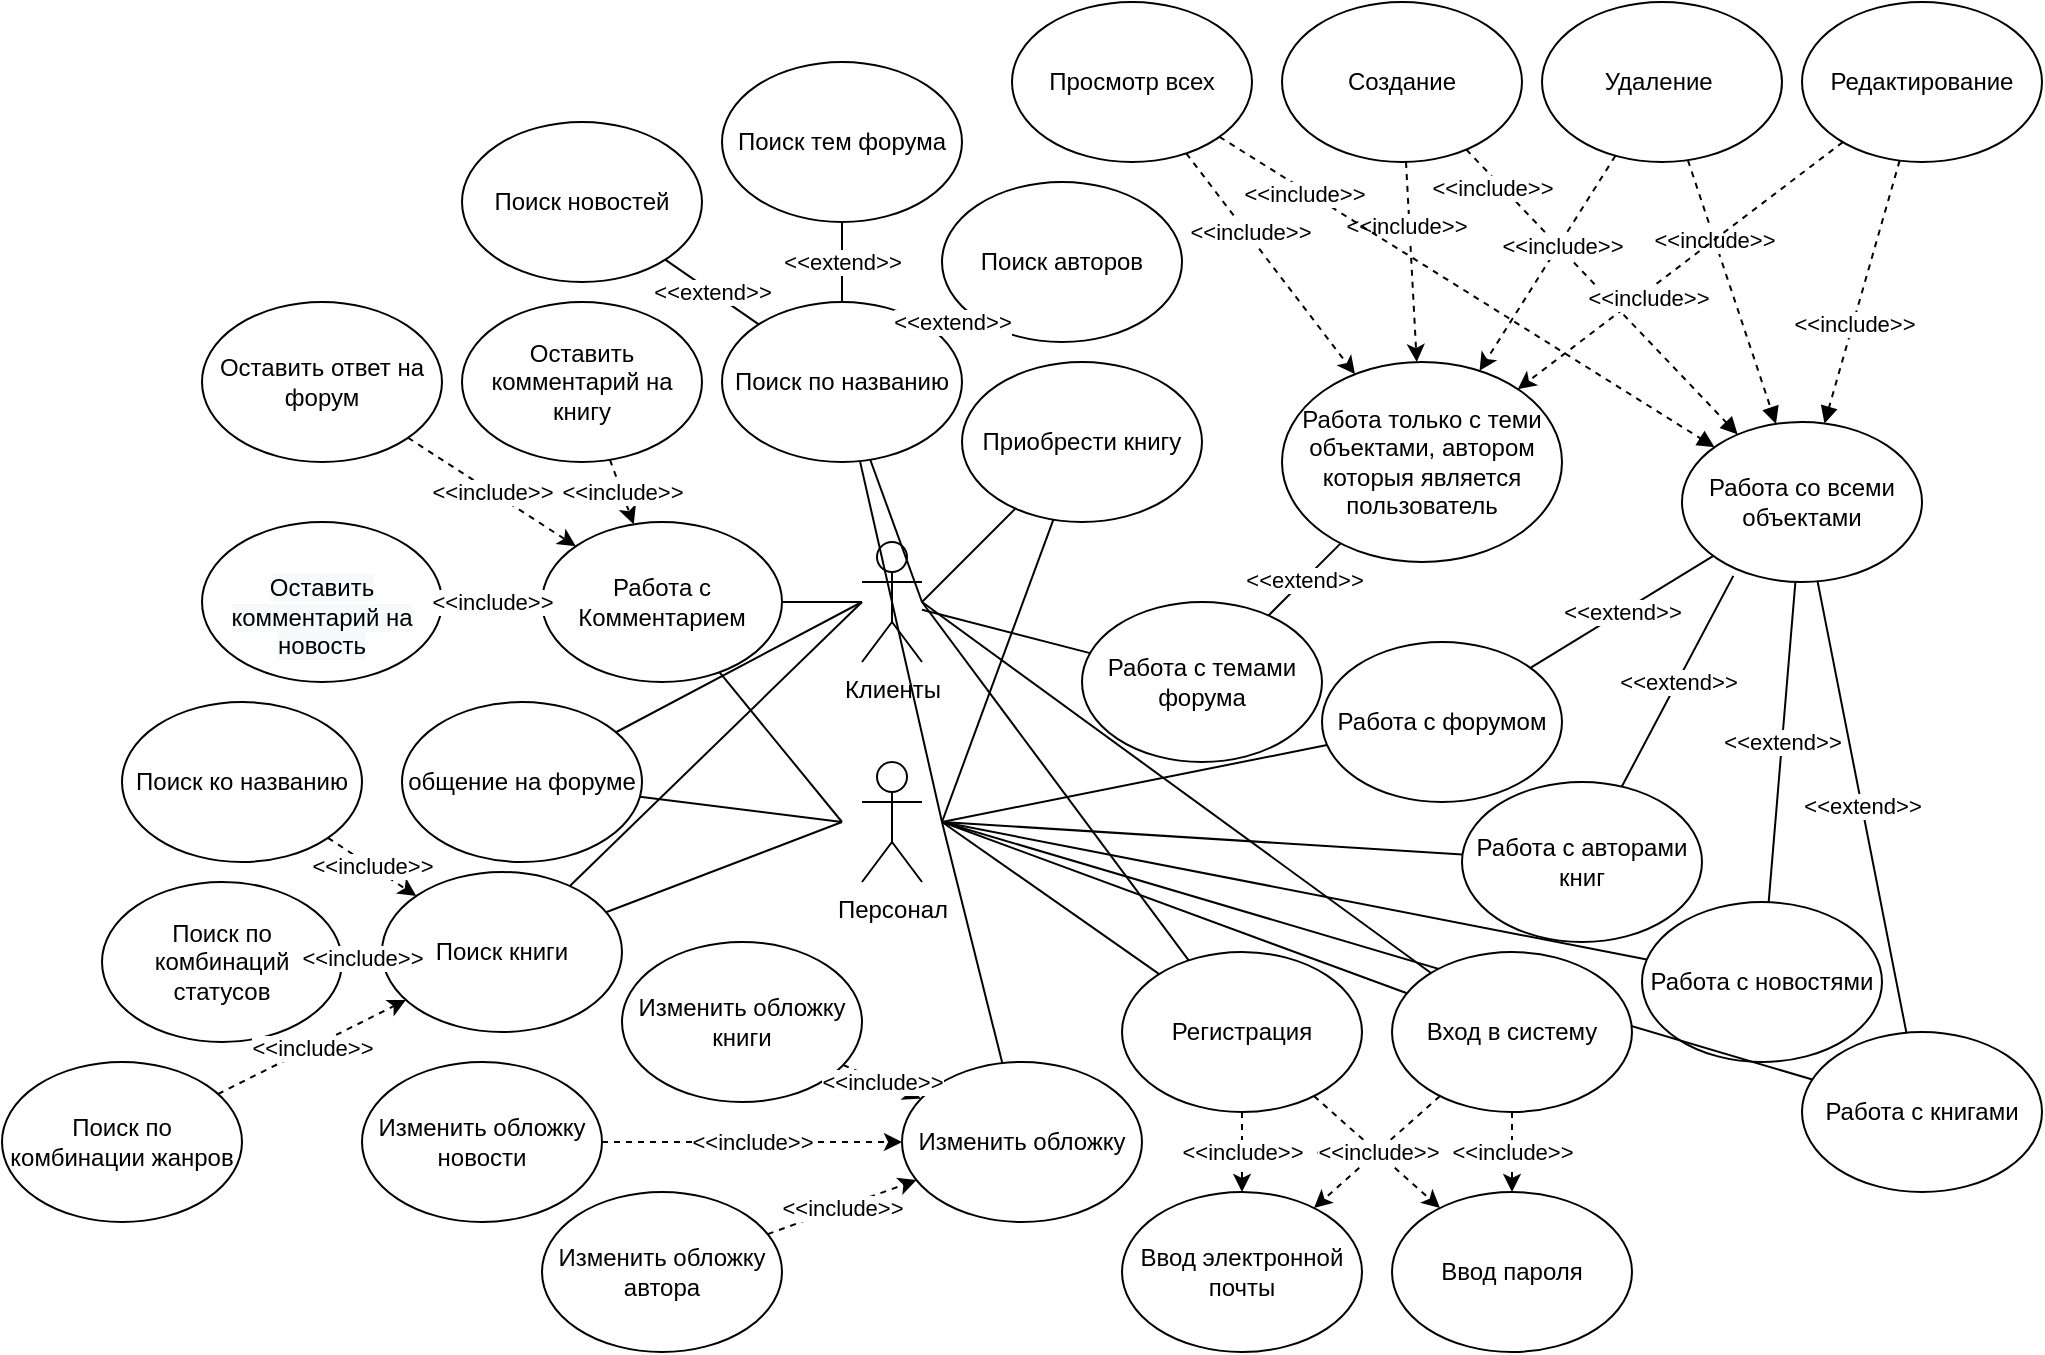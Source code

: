 <mxfile version="14.0.1" type="device"><diagram id="QsFuuVNqzD_1Xh97zhKW" name="Page-1"><mxGraphModel dx="2580" dy="695" grid="1" gridSize="10" guides="1" tooltips="1" connect="1" arrows="1" fold="1" page="1" pageScale="1" pageWidth="827" pageHeight="1169" math="0" shadow="0"><root><mxCell id="0"/><mxCell id="1" parent="0"/><mxCell id="J6o56kTc1vEOFpoTxdVD-1" value="Персонал" style="shape=umlActor;verticalLabelPosition=bottom;verticalAlign=top;html=1;outlineConnect=0;" vertex="1" parent="1"><mxGeometry x="120" y="450" width="30" height="60" as="geometry"/></mxCell><mxCell id="J6o56kTc1vEOFpoTxdVD-20" style="edgeStyle=none;rounded=0;orthogonalLoop=1;jettySize=auto;html=1;endArrow=none;endFill=0;" edge="1" parent="1" source="J6o56kTc1vEOFpoTxdVD-3" target="J6o56kTc1vEOFpoTxdVD-4"><mxGeometry relative="1" as="geometry"/></mxCell><mxCell id="J6o56kTc1vEOFpoTxdVD-3" value="Клиенты" style="shape=umlActor;verticalLabelPosition=bottom;verticalAlign=top;html=1;outlineConnect=0;" vertex="1" parent="1"><mxGeometry x="120" y="340" width="30" height="60" as="geometry"/></mxCell><mxCell id="J6o56kTc1vEOFpoTxdVD-4" value="Работа с темами форума" style="ellipse;whiteSpace=wrap;html=1;" vertex="1" parent="1"><mxGeometry x="230" y="370" width="120" height="80" as="geometry"/></mxCell><mxCell id="J6o56kTc1vEOFpoTxdVD-13" style="edgeStyle=none;rounded=0;orthogonalLoop=1;jettySize=auto;html=1;dashed=1;" edge="1" parent="1" source="J6o56kTc1vEOFpoTxdVD-5" target="J6o56kTc1vEOFpoTxdVD-22"><mxGeometry relative="1" as="geometry"/></mxCell><mxCell id="J6o56kTc1vEOFpoTxdVD-17" value="&amp;lt;&amp;lt;include&amp;gt;&amp;gt;" style="edgeLabel;html=1;align=center;verticalAlign=middle;resizable=0;points=[];" vertex="1" connectable="0" parent="J6o56kTc1vEOFpoTxdVD-13"><mxGeometry x="-0.353" y="-2" relative="1" as="geometry"><mxPoint y="-1" as="offset"/></mxGeometry></mxCell><mxCell id="J6o56kTc1vEOFpoTxdVD-32" style="edgeStyle=none;rounded=0;orthogonalLoop=1;jettySize=auto;html=1;dashed=1;endArrow=block;endFill=1;" edge="1" parent="1" source="J6o56kTc1vEOFpoTxdVD-5" target="J6o56kTc1vEOFpoTxdVD-24"><mxGeometry relative="1" as="geometry"/></mxCell><mxCell id="J6o56kTc1vEOFpoTxdVD-37" value="&amp;lt;&amp;lt;include&amp;gt;&amp;gt;" style="edgeLabel;html=1;align=center;verticalAlign=middle;resizable=0;points=[];" vertex="1" connectable="0" parent="J6o56kTc1vEOFpoTxdVD-32"><mxGeometry x="-0.764" y="-4" relative="1" as="geometry"><mxPoint as="offset"/></mxGeometry></mxCell><mxCell id="J6o56kTc1vEOFpoTxdVD-5" value="Создание" style="ellipse;whiteSpace=wrap;html=1;" vertex="1" parent="1"><mxGeometry x="330" y="70" width="120" height="80" as="geometry"/></mxCell><mxCell id="J6o56kTc1vEOFpoTxdVD-14" style="edgeStyle=none;rounded=0;orthogonalLoop=1;jettySize=auto;html=1;dashed=1;" edge="1" parent="1" source="J6o56kTc1vEOFpoTxdVD-6" target="J6o56kTc1vEOFpoTxdVD-22"><mxGeometry relative="1" as="geometry"/></mxCell><mxCell id="J6o56kTc1vEOFpoTxdVD-18" value="&amp;lt;&amp;lt;include&amp;gt;&amp;gt;" style="edgeLabel;html=1;align=center;verticalAlign=middle;resizable=0;points=[];" vertex="1" connectable="0" parent="J6o56kTc1vEOFpoTxdVD-14"><mxGeometry x="-0.17" y="1" relative="1" as="geometry"><mxPoint as="offset"/></mxGeometry></mxCell><mxCell id="J6o56kTc1vEOFpoTxdVD-33" style="edgeStyle=none;rounded=0;orthogonalLoop=1;jettySize=auto;html=1;dashed=1;endArrow=block;endFill=1;" edge="1" parent="1" source="J6o56kTc1vEOFpoTxdVD-6" target="J6o56kTc1vEOFpoTxdVD-24"><mxGeometry relative="1" as="geometry"/></mxCell><mxCell id="J6o56kTc1vEOFpoTxdVD-36" value="&amp;lt;&amp;lt;include&amp;gt;&amp;gt;" style="edgeLabel;html=1;align=center;verticalAlign=middle;resizable=0;points=[];" vertex="1" connectable="0" parent="J6o56kTc1vEOFpoTxdVD-33"><mxGeometry x="-0.396" relative="1" as="geometry"><mxPoint as="offset"/></mxGeometry></mxCell><mxCell id="J6o56kTc1vEOFpoTxdVD-6" value="Удаление&amp;nbsp;" style="ellipse;whiteSpace=wrap;html=1;" vertex="1" parent="1"><mxGeometry x="460" y="70" width="120" height="80" as="geometry"/></mxCell><mxCell id="J6o56kTc1vEOFpoTxdVD-15" style="edgeStyle=none;rounded=0;orthogonalLoop=1;jettySize=auto;html=1;dashed=1;" edge="1" parent="1" source="J6o56kTc1vEOFpoTxdVD-7" target="J6o56kTc1vEOFpoTxdVD-22"><mxGeometry relative="1" as="geometry"/></mxCell><mxCell id="J6o56kTc1vEOFpoTxdVD-19" value="&amp;lt;&amp;lt;include&amp;gt;&amp;gt;" style="edgeLabel;html=1;align=center;verticalAlign=middle;resizable=0;points=[];" vertex="1" connectable="0" parent="J6o56kTc1vEOFpoTxdVD-15"><mxGeometry x="0.227" y="3" relative="1" as="geometry"><mxPoint as="offset"/></mxGeometry></mxCell><mxCell id="J6o56kTc1vEOFpoTxdVD-34" style="edgeStyle=none;rounded=0;orthogonalLoop=1;jettySize=auto;html=1;dashed=1;endArrow=block;endFill=1;" edge="1" parent="1" source="J6o56kTc1vEOFpoTxdVD-7" target="J6o56kTc1vEOFpoTxdVD-24"><mxGeometry relative="1" as="geometry"/></mxCell><mxCell id="J6o56kTc1vEOFpoTxdVD-35" value="&amp;lt;&amp;lt;include&amp;gt;&amp;gt;" style="edgeLabel;html=1;align=center;verticalAlign=middle;resizable=0;points=[];" vertex="1" connectable="0" parent="J6o56kTc1vEOFpoTxdVD-34"><mxGeometry x="0.234" relative="1" as="geometry"><mxPoint as="offset"/></mxGeometry></mxCell><mxCell id="J6o56kTc1vEOFpoTxdVD-7" value="Редактирование" style="ellipse;whiteSpace=wrap;html=1;" vertex="1" parent="1"><mxGeometry x="590" y="70" width="120" height="80" as="geometry"/></mxCell><mxCell id="J6o56kTc1vEOFpoTxdVD-12" style="edgeStyle=none;rounded=0;orthogonalLoop=1;jettySize=auto;html=1;dashed=1;" edge="1" parent="1" source="J6o56kTc1vEOFpoTxdVD-8" target="J6o56kTc1vEOFpoTxdVD-22"><mxGeometry relative="1" as="geometry"/></mxCell><mxCell id="J6o56kTc1vEOFpoTxdVD-16" value="&amp;lt;&amp;lt;include&amp;gt;&amp;gt;" style="edgeLabel;html=1;align=center;verticalAlign=middle;resizable=0;points=[];" vertex="1" connectable="0" parent="J6o56kTc1vEOFpoTxdVD-12"><mxGeometry x="-0.279" y="1" relative="1" as="geometry"><mxPoint as="offset"/></mxGeometry></mxCell><mxCell id="J6o56kTc1vEOFpoTxdVD-31" style="edgeStyle=none;rounded=0;orthogonalLoop=1;jettySize=auto;html=1;dashed=1;endArrow=block;endFill=1;" edge="1" parent="1" source="J6o56kTc1vEOFpoTxdVD-8" target="J6o56kTc1vEOFpoTxdVD-24"><mxGeometry relative="1" as="geometry"/></mxCell><mxCell id="J6o56kTc1vEOFpoTxdVD-38" value="&amp;lt;&amp;lt;include&amp;gt;&amp;gt;" style="edgeLabel;html=1;align=center;verticalAlign=middle;resizable=0;points=[];" vertex="1" connectable="0" parent="J6o56kTc1vEOFpoTxdVD-31"><mxGeometry x="-0.651" y="-2" relative="1" as="geometry"><mxPoint as="offset"/></mxGeometry></mxCell><mxCell id="J6o56kTc1vEOFpoTxdVD-8" value="Просмотр всех" style="ellipse;whiteSpace=wrap;html=1;" vertex="1" parent="1"><mxGeometry x="195" y="70" width="120" height="80" as="geometry"/></mxCell><mxCell id="J6o56kTc1vEOFpoTxdVD-9" value="Поиск по названию" style="ellipse;whiteSpace=wrap;html=1;" vertex="1" parent="1"><mxGeometry x="50" y="220" width="120" height="80" as="geometry"/></mxCell><mxCell id="J6o56kTc1vEOFpoTxdVD-23" value="&amp;lt;&amp;lt;extend&amp;gt;&amp;gt;" style="edgeStyle=none;rounded=0;orthogonalLoop=1;jettySize=auto;html=1;endArrow=none;endFill=0;" edge="1" parent="1" source="J6o56kTc1vEOFpoTxdVD-22" target="J6o56kTc1vEOFpoTxdVD-4"><mxGeometry relative="1" as="geometry"/></mxCell><mxCell id="J6o56kTc1vEOFpoTxdVD-22" value="Работа только с теми объектами, автором которыя является пользователь" style="ellipse;whiteSpace=wrap;html=1;" vertex="1" parent="1"><mxGeometry x="330" y="250" width="140" height="100" as="geometry"/></mxCell><mxCell id="J6o56kTc1vEOFpoTxdVD-24" value="Работа со всеми объектами" style="ellipse;whiteSpace=wrap;html=1;" vertex="1" parent="1"><mxGeometry x="530" y="280" width="120" height="80" as="geometry"/></mxCell><mxCell id="J6o56kTc1vEOFpoTxdVD-41" value="&amp;lt;&amp;lt;extend&amp;gt;&amp;gt;" style="edgeStyle=none;rounded=0;orthogonalLoop=1;jettySize=auto;html=1;endArrow=none;endFill=0;" edge="1" parent="1" source="J6o56kTc1vEOFpoTxdVD-24" target="J6o56kTc1vEOFpoTxdVD-43"><mxGeometry relative="1" as="geometry"><mxPoint x="352.654" y="338.673" as="sourcePoint"/><mxPoint x="500" y="410" as="targetPoint"/></mxGeometry></mxCell><mxCell id="J6o56kTc1vEOFpoTxdVD-43" value="Работа с форумом" style="ellipse;whiteSpace=wrap;html=1;" vertex="1" parent="1"><mxGeometry x="350" y="390" width="120" height="80" as="geometry"/></mxCell><mxCell id="J6o56kTc1vEOFpoTxdVD-44" style="edgeStyle=none;rounded=0;orthogonalLoop=1;jettySize=auto;html=1;endArrow=none;endFill=0;" edge="1" parent="1" target="J6o56kTc1vEOFpoTxdVD-43"><mxGeometry relative="1" as="geometry"><mxPoint x="160" y="480" as="sourcePoint"/><mxPoint x="210" y="380" as="targetPoint"/></mxGeometry></mxCell><mxCell id="J6o56kTc1vEOFpoTxdVD-45" value="Работа с авторами книг" style="ellipse;whiteSpace=wrap;html=1;" vertex="1" parent="1"><mxGeometry x="420" y="460" width="120" height="80" as="geometry"/></mxCell><mxCell id="J6o56kTc1vEOFpoTxdVD-46" value="&amp;lt;&amp;lt;extend&amp;gt;&amp;gt;" style="edgeStyle=none;rounded=0;orthogonalLoop=1;jettySize=auto;html=1;endArrow=none;endFill=0;" edge="1" parent="1" target="J6o56kTc1vEOFpoTxdVD-45"><mxGeometry relative="1" as="geometry"><mxPoint x="555.648" y="356.94" as="sourcePoint"/><mxPoint x="464.229" y="412.971" as="targetPoint"/></mxGeometry></mxCell><mxCell id="J6o56kTc1vEOFpoTxdVD-47" value="Работа с книгами" style="ellipse;whiteSpace=wrap;html=1;" vertex="1" parent="1"><mxGeometry x="590" y="585" width="120" height="80" as="geometry"/></mxCell><mxCell id="J6o56kTc1vEOFpoTxdVD-48" value="Работа с новостями" style="ellipse;whiteSpace=wrap;html=1;" vertex="1" parent="1"><mxGeometry x="510" y="520" width="120" height="80" as="geometry"/></mxCell><mxCell id="J6o56kTc1vEOFpoTxdVD-50" value="&amp;lt;&amp;lt;extend&amp;gt;&amp;gt;" style="edgeStyle=none;rounded=0;orthogonalLoop=1;jettySize=auto;html=1;endArrow=none;endFill=0;" edge="1" parent="1" source="J6o56kTc1vEOFpoTxdVD-24" target="J6o56kTc1vEOFpoTxdVD-48"><mxGeometry relative="1" as="geometry"><mxPoint x="565.648" y="366.94" as="sourcePoint"/><mxPoint x="550.584" y="420.627" as="targetPoint"/></mxGeometry></mxCell><mxCell id="J6o56kTc1vEOFpoTxdVD-51" value="&amp;lt;&amp;lt;extend&amp;gt;&amp;gt;" style="edgeStyle=none;rounded=0;orthogonalLoop=1;jettySize=auto;html=1;endArrow=none;endFill=0;" edge="1" parent="1" source="J6o56kTc1vEOFpoTxdVD-24" target="J6o56kTc1vEOFpoTxdVD-47"><mxGeometry relative="1" as="geometry"><mxPoint x="575.648" y="376.94" as="sourcePoint"/><mxPoint x="560.584" y="430.627" as="targetPoint"/></mxGeometry></mxCell><mxCell id="J6o56kTc1vEOFpoTxdVD-52" style="edgeStyle=none;rounded=0;orthogonalLoop=1;jettySize=auto;html=1;endArrow=none;endFill=0;" edge="1" parent="1" target="J6o56kTc1vEOFpoTxdVD-45"><mxGeometry relative="1" as="geometry"><mxPoint x="160" y="480" as="sourcePoint"/><mxPoint x="362.53" y="451.494" as="targetPoint"/></mxGeometry></mxCell><mxCell id="J6o56kTc1vEOFpoTxdVD-53" style="edgeStyle=none;rounded=0;orthogonalLoop=1;jettySize=auto;html=1;endArrow=none;endFill=0;" edge="1" parent="1" target="J6o56kTc1vEOFpoTxdVD-48"><mxGeometry relative="1" as="geometry"><mxPoint x="160" y="480" as="sourcePoint"/><mxPoint x="372.53" y="461.494" as="targetPoint"/></mxGeometry></mxCell><mxCell id="J6o56kTc1vEOFpoTxdVD-54" style="edgeStyle=none;rounded=0;orthogonalLoop=1;jettySize=auto;html=1;endArrow=none;endFill=0;" edge="1" parent="1" target="J6o56kTc1vEOFpoTxdVD-47"><mxGeometry relative="1" as="geometry"><mxPoint x="160" y="480" as="sourcePoint"/><mxPoint x="382.53" y="471.494" as="targetPoint"/></mxGeometry></mxCell><mxCell id="J6o56kTc1vEOFpoTxdVD-56" value="Работа с Комментарием" style="ellipse;whiteSpace=wrap;html=1;" vertex="1" parent="1"><mxGeometry x="-40" y="330" width="120" height="80" as="geometry"/></mxCell><mxCell id="J6o56kTc1vEOFpoTxdVD-57" value="Оставить комментарий на книгу" style="ellipse;whiteSpace=wrap;html=1;" vertex="1" parent="1"><mxGeometry x="-80" y="220" width="120" height="80" as="geometry"/></mxCell><mxCell id="J6o56kTc1vEOFpoTxdVD-58" style="edgeStyle=none;rounded=0;orthogonalLoop=1;jettySize=auto;html=1;endArrow=none;endFill=0;" edge="1" parent="1" source="J6o56kTc1vEOFpoTxdVD-3" target="J6o56kTc1vEOFpoTxdVD-56"><mxGeometry relative="1" as="geometry"><mxPoint x="160" y="380" as="sourcePoint"/><mxPoint x="210" y="380" as="targetPoint"/></mxGeometry></mxCell><mxCell id="J6o56kTc1vEOFpoTxdVD-62" value="&lt;span&gt;Оставить ответ на форум&lt;/span&gt;" style="ellipse;whiteSpace=wrap;html=1;" vertex="1" parent="1"><mxGeometry x="-210" y="220" width="120" height="80" as="geometry"/></mxCell><mxCell id="J6o56kTc1vEOFpoTxdVD-64" value="&lt;br&gt;&lt;span style=&quot;color: rgb(0 , 0 , 0) ; font-family: &amp;#34;helvetica&amp;#34; ; font-size: 12px ; font-style: normal ; font-weight: 400 ; letter-spacing: normal ; text-align: center ; text-indent: 0px ; text-transform: none ; word-spacing: 0px ; background-color: rgb(248 , 249 , 250) ; display: inline ; float: none&quot;&gt;Оставить комментарий на новость&lt;/span&gt;" style="ellipse;whiteSpace=wrap;html=1;" vertex="1" parent="1"><mxGeometry x="-210" y="330" width="120" height="80" as="geometry"/></mxCell><mxCell id="J6o56kTc1vEOFpoTxdVD-65" value="&amp;lt;&amp;lt;include&amp;gt;&amp;gt;" style="edgeStyle=none;rounded=0;orthogonalLoop=1;jettySize=auto;html=1;dashed=1;" edge="1" parent="1" source="J6o56kTc1vEOFpoTxdVD-57" target="J6o56kTc1vEOFpoTxdVD-56"><mxGeometry relative="1" as="geometry"><mxPoint x="172.103" y="148.498" as="sourcePoint"/><mxPoint x="359.25" y="275.563" as="targetPoint"/></mxGeometry></mxCell><mxCell id="J6o56kTc1vEOFpoTxdVD-66" value="&amp;lt;&amp;lt;include&amp;gt;&amp;gt;" style="edgeStyle=none;rounded=0;orthogonalLoop=1;jettySize=auto;html=1;dashed=1;" edge="1" parent="1" source="J6o56kTc1vEOFpoTxdVD-62" target="J6o56kTc1vEOFpoTxdVD-56"><mxGeometry relative="1" as="geometry"><mxPoint x="182.103" y="158.498" as="sourcePoint"/><mxPoint x="369.25" y="285.563" as="targetPoint"/></mxGeometry></mxCell><mxCell id="J6o56kTc1vEOFpoTxdVD-67" value="&amp;lt;&amp;lt;include&amp;gt;&amp;gt;" style="edgeStyle=none;rounded=0;orthogonalLoop=1;jettySize=auto;html=1;dashed=1;" edge="1" parent="1" source="J6o56kTc1vEOFpoTxdVD-64" target="J6o56kTc1vEOFpoTxdVD-56"><mxGeometry relative="1" as="geometry"><mxPoint x="192.103" y="168.498" as="sourcePoint"/><mxPoint x="379.25" y="295.563" as="targetPoint"/></mxGeometry></mxCell><mxCell id="J6o56kTc1vEOFpoTxdVD-70" style="edgeStyle=none;rounded=0;orthogonalLoop=1;jettySize=auto;html=1;endArrow=none;endFill=0;" edge="1" parent="1" target="J6o56kTc1vEOFpoTxdVD-56"><mxGeometry relative="1" as="geometry"><mxPoint x="110" y="480" as="sourcePoint"/><mxPoint x="100" y="390" as="targetPoint"/></mxGeometry></mxCell><mxCell id="J6o56kTc1vEOFpoTxdVD-71" value="общение на форуме" style="ellipse;whiteSpace=wrap;html=1;" vertex="1" parent="1"><mxGeometry x="-110" y="420" width="120" height="80" as="geometry"/></mxCell><mxCell id="J6o56kTc1vEOFpoTxdVD-72" style="edgeStyle=none;rounded=0;orthogonalLoop=1;jettySize=auto;html=1;endArrow=none;endFill=0;" edge="1" parent="1" target="J6o56kTc1vEOFpoTxdVD-71"><mxGeometry relative="1" as="geometry"><mxPoint x="110" y="480" as="sourcePoint"/><mxPoint x="58.731" y="415.116" as="targetPoint"/></mxGeometry></mxCell><mxCell id="J6o56kTc1vEOFpoTxdVD-73" style="edgeStyle=none;rounded=0;orthogonalLoop=1;jettySize=auto;html=1;endArrow=none;endFill=0;" edge="1" parent="1" target="J6o56kTc1vEOFpoTxdVD-71"><mxGeometry relative="1" as="geometry"><mxPoint x="120" y="370" as="sourcePoint"/><mxPoint x="68.731" y="425.116" as="targetPoint"/></mxGeometry></mxCell><mxCell id="J6o56kTc1vEOFpoTxdVD-74" value="Поиск книги" style="ellipse;whiteSpace=wrap;html=1;" vertex="1" parent="1"><mxGeometry x="-120" y="505" width="120" height="80" as="geometry"/></mxCell><mxCell id="J6o56kTc1vEOFpoTxdVD-75" style="edgeStyle=none;rounded=0;orthogonalLoop=1;jettySize=auto;html=1;endArrow=none;endFill=0;" edge="1" parent="1" source="J6o56kTc1vEOFpoTxdVD-74"><mxGeometry relative="1" as="geometry"><mxPoint x="140" y="510" as="sourcePoint"/><mxPoint x="120" y="370" as="targetPoint"/></mxGeometry></mxCell><mxCell id="J6o56kTc1vEOFpoTxdVD-76" style="edgeStyle=none;rounded=0;orthogonalLoop=1;jettySize=auto;html=1;endArrow=none;endFill=0;" edge="1" parent="1" target="J6o56kTc1vEOFpoTxdVD-74"><mxGeometry relative="1" as="geometry"><mxPoint x="110" y="480" as="sourcePoint"/><mxPoint x="88.731" y="445.116" as="targetPoint"/></mxGeometry></mxCell><mxCell id="J6o56kTc1vEOFpoTxdVD-77" value="Поиск ко названию" style="ellipse;whiteSpace=wrap;html=1;" vertex="1" parent="1"><mxGeometry x="-250" y="420" width="120" height="80" as="geometry"/></mxCell><mxCell id="J6o56kTc1vEOFpoTxdVD-78" value="Поиск по комбинации жанров" style="ellipse;whiteSpace=wrap;html=1;" vertex="1" parent="1"><mxGeometry x="-310" y="600" width="120" height="80" as="geometry"/></mxCell><mxCell id="J6o56kTc1vEOFpoTxdVD-80" value="Поиск по комбинаций статусов" style="ellipse;whiteSpace=wrap;html=1;" vertex="1" parent="1"><mxGeometry x="-260" y="510" width="120" height="80" as="geometry"/></mxCell><mxCell id="J6o56kTc1vEOFpoTxdVD-81" value="&amp;lt;&amp;lt;include&amp;gt;&amp;gt;" style="edgeStyle=none;rounded=0;orthogonalLoop=1;jettySize=auto;html=1;dashed=1;" edge="1" parent="1" source="J6o56kTc1vEOFpoTxdVD-77" target="J6o56kTc1vEOFpoTxdVD-74"><mxGeometry relative="1" as="geometry"><mxPoint x="-250" y="270" as="sourcePoint"/><mxPoint x="-5.802" y="347.902" as="targetPoint"/></mxGeometry></mxCell><mxCell id="J6o56kTc1vEOFpoTxdVD-84" value="&amp;lt;&amp;lt;include&amp;gt;&amp;gt;" style="edgeStyle=none;rounded=0;orthogonalLoop=1;jettySize=auto;html=1;dashed=1;" edge="1" parent="1" source="J6o56kTc1vEOFpoTxdVD-78" target="J6o56kTc1vEOFpoTxdVD-74"><mxGeometry relative="1" as="geometry"><mxPoint x="-156.459" y="622.479" as="sourcePoint"/><mxPoint x="-93.5" y="582.55" as="targetPoint"/></mxGeometry></mxCell><mxCell id="J6o56kTc1vEOFpoTxdVD-85" value="&amp;lt;&amp;lt;include&amp;gt;&amp;gt;" style="edgeStyle=none;rounded=0;orthogonalLoop=1;jettySize=auto;html=1;dashed=1;" edge="1" parent="1" source="J6o56kTc1vEOFpoTxdVD-80" target="J6o56kTc1vEOFpoTxdVD-74"><mxGeometry relative="1" as="geometry"><mxPoint x="-146.459" y="632.479" as="sourcePoint"/><mxPoint x="-83.5" y="592.55" as="targetPoint"/></mxGeometry></mxCell><mxCell id="J6o56kTc1vEOFpoTxdVD-86" style="edgeStyle=none;rounded=0;orthogonalLoop=1;jettySize=auto;html=1;endArrow=none;endFill=0;" edge="1" parent="1" target="J6o56kTc1vEOFpoTxdVD-9"><mxGeometry relative="1" as="geometry"><mxPoint x="160" y="480" as="sourcePoint"/><mxPoint x="2.047" y="535.1" as="targetPoint"/></mxGeometry></mxCell><mxCell id="J6o56kTc1vEOFpoTxdVD-87" style="edgeStyle=none;rounded=0;orthogonalLoop=1;jettySize=auto;html=1;endArrow=none;endFill=0;" edge="1" parent="1" target="J6o56kTc1vEOFpoTxdVD-9"><mxGeometry relative="1" as="geometry"><mxPoint x="150" y="370" as="sourcePoint"/><mxPoint x="12.047" y="545.1" as="targetPoint"/></mxGeometry></mxCell><mxCell id="J6o56kTc1vEOFpoTxdVD-88" value="Поиск новостей" style="ellipse;whiteSpace=wrap;html=1;" vertex="1" parent="1"><mxGeometry x="-80" y="130" width="120" height="80" as="geometry"/></mxCell><mxCell id="J6o56kTc1vEOFpoTxdVD-89" value="Поиск авторов" style="ellipse;whiteSpace=wrap;html=1;" vertex="1" parent="1"><mxGeometry x="160" y="160" width="120" height="80" as="geometry"/></mxCell><mxCell id="J6o56kTc1vEOFpoTxdVD-90" value="Поиск тем форума" style="ellipse;whiteSpace=wrap;html=1;" vertex="1" parent="1"><mxGeometry x="50" y="100" width="120" height="80" as="geometry"/></mxCell><mxCell id="J6o56kTc1vEOFpoTxdVD-91" value="&amp;lt;&amp;lt;extend&amp;gt;&amp;gt;" style="edgeStyle=none;rounded=0;orthogonalLoop=1;jettySize=auto;html=1;endArrow=none;endFill=0;" edge="1" parent="1" source="J6o56kTc1vEOFpoTxdVD-88" target="J6o56kTc1vEOFpoTxdVD-9"><mxGeometry relative="1" as="geometry"><mxPoint x="555.648" y="356.94" as="sourcePoint"/><mxPoint x="464.229" y="412.971" as="targetPoint"/></mxGeometry></mxCell><mxCell id="J6o56kTc1vEOFpoTxdVD-92" value="&amp;lt;&amp;lt;extend&amp;gt;&amp;gt;" style="edgeStyle=none;rounded=0;orthogonalLoop=1;jettySize=auto;html=1;endArrow=none;endFill=0;" edge="1" parent="1" source="J6o56kTc1vEOFpoTxdVD-90" target="J6o56kTc1vEOFpoTxdVD-9"><mxGeometry relative="1" as="geometry"><mxPoint x="56.462" y="55.9" as="sourcePoint"/><mxPoint x="173.48" y="214.12" as="targetPoint"/></mxGeometry></mxCell><mxCell id="J6o56kTc1vEOFpoTxdVD-93" value="&amp;lt;&amp;lt;extend&amp;gt;&amp;gt;" style="edgeStyle=none;rounded=0;orthogonalLoop=1;jettySize=auto;html=1;endArrow=none;endFill=0;" edge="1" parent="1" source="J6o56kTc1vEOFpoTxdVD-89" target="J6o56kTc1vEOFpoTxdVD-9"><mxGeometry relative="1" as="geometry"><mxPoint x="66.462" y="65.9" as="sourcePoint"/><mxPoint x="183.48" y="224.12" as="targetPoint"/></mxGeometry></mxCell><mxCell id="J6o56kTc1vEOFpoTxdVD-94" value="Регистрация" style="ellipse;whiteSpace=wrap;html=1;" vertex="1" parent="1"><mxGeometry x="250" y="545" width="120" height="80" as="geometry"/></mxCell><mxCell id="J6o56kTc1vEOFpoTxdVD-95" style="edgeStyle=none;rounded=0;orthogonalLoop=1;jettySize=auto;html=1;endArrow=none;endFill=0;" edge="1" parent="1" target="J6o56kTc1vEOFpoTxdVD-94"><mxGeometry relative="1" as="geometry"><mxPoint x="160" y="480" as="sourcePoint"/><mxPoint x="362.53" y="451.494" as="targetPoint"/></mxGeometry></mxCell><mxCell id="J6o56kTc1vEOFpoTxdVD-96" style="edgeStyle=none;rounded=0;orthogonalLoop=1;jettySize=auto;html=1;endArrow=none;endFill=0;" edge="1" parent="1" target="J6o56kTc1vEOFpoTxdVD-94"><mxGeometry relative="1" as="geometry"><mxPoint x="150" y="370" as="sourcePoint"/><mxPoint x="372.53" y="461.494" as="targetPoint"/></mxGeometry></mxCell><mxCell id="J6o56kTc1vEOFpoTxdVD-101" value="Вход в систему" style="ellipse;whiteSpace=wrap;html=1;" vertex="1" parent="1"><mxGeometry x="385" y="545" width="120" height="80" as="geometry"/></mxCell><mxCell id="J6o56kTc1vEOFpoTxdVD-102" style="edgeStyle=none;rounded=0;orthogonalLoop=1;jettySize=auto;html=1;endArrow=none;endFill=0;" edge="1" parent="1" target="J6o56kTc1vEOFpoTxdVD-101"><mxGeometry relative="1" as="geometry"><mxPoint x="160" y="480" as="sourcePoint"/><mxPoint x="222.828" y="559.337" as="targetPoint"/></mxGeometry></mxCell><mxCell id="J6o56kTc1vEOFpoTxdVD-103" style="edgeStyle=none;rounded=0;orthogonalLoop=1;jettySize=auto;html=1;endArrow=none;endFill=0;" edge="1" parent="1" target="J6o56kTc1vEOFpoTxdVD-101"><mxGeometry relative="1" as="geometry"><mxPoint x="150" y="370" as="sourcePoint"/><mxPoint x="232.828" y="569.337" as="targetPoint"/></mxGeometry></mxCell><mxCell id="J6o56kTc1vEOFpoTxdVD-104" value="Ввод электронной почты" style="ellipse;whiteSpace=wrap;html=1;" vertex="1" parent="1"><mxGeometry x="250" y="665" width="120" height="80" as="geometry"/></mxCell><mxCell id="J6o56kTc1vEOFpoTxdVD-106" value="Ввод пароля" style="ellipse;whiteSpace=wrap;html=1;" vertex="1" parent="1"><mxGeometry x="385" y="665" width="120" height="80" as="geometry"/></mxCell><mxCell id="J6o56kTc1vEOFpoTxdVD-107" value="&amp;lt;&amp;lt;include&amp;gt;&amp;gt;" style="edgeStyle=none;rounded=0;orthogonalLoop=1;jettySize=auto;html=1;dashed=1;" edge="1" parent="1" source="J6o56kTc1vEOFpoTxdVD-94" target="J6o56kTc1vEOFpoTxdVD-104"><mxGeometry relative="1" as="geometry"><mxPoint x="28.379" y="740.015" as="sourcePoint"/><mxPoint x="21.777" y="594.982" as="targetPoint"/></mxGeometry></mxCell><mxCell id="J6o56kTc1vEOFpoTxdVD-108" value="&amp;lt;&amp;lt;include&amp;gt;&amp;gt;" style="edgeStyle=none;rounded=0;orthogonalLoop=1;jettySize=auto;html=1;dashed=1;" edge="1" parent="1" source="J6o56kTc1vEOFpoTxdVD-94" target="J6o56kTc1vEOFpoTxdVD-106"><mxGeometry relative="1" as="geometry"><mxPoint x="38.379" y="750.015" as="sourcePoint"/><mxPoint x="31.777" y="604.982" as="targetPoint"/></mxGeometry></mxCell><mxCell id="J6o56kTc1vEOFpoTxdVD-109" value="&amp;lt;&amp;lt;include&amp;gt;&amp;gt;" style="edgeStyle=none;rounded=0;orthogonalLoop=1;jettySize=auto;html=1;dashed=1;" edge="1" parent="1" source="J6o56kTc1vEOFpoTxdVD-101" target="J6o56kTc1vEOFpoTxdVD-106"><mxGeometry relative="1" as="geometry"><mxPoint x="346.62" y="630.848" as="sourcePoint"/><mxPoint x="383.167" y="679.223" as="targetPoint"/></mxGeometry></mxCell><mxCell id="J6o56kTc1vEOFpoTxdVD-110" value="&amp;lt;&amp;lt;include&amp;gt;&amp;gt;" style="edgeStyle=none;rounded=0;orthogonalLoop=1;jettySize=auto;html=1;dashed=1;" edge="1" parent="1" source="J6o56kTc1vEOFpoTxdVD-101" target="J6o56kTc1vEOFpoTxdVD-104"><mxGeometry relative="1" as="geometry"><mxPoint x="356.62" y="640.848" as="sourcePoint"/><mxPoint x="393.167" y="689.223" as="targetPoint"/></mxGeometry></mxCell><mxCell id="J6o56kTc1vEOFpoTxdVD-111" value="Изменить обложку" style="ellipse;whiteSpace=wrap;html=1;" vertex="1" parent="1"><mxGeometry x="140" y="600" width="120" height="80" as="geometry"/></mxCell><mxCell id="J6o56kTc1vEOFpoTxdVD-112" value="Изменить обложку книги" style="ellipse;whiteSpace=wrap;html=1;" vertex="1" parent="1"><mxGeometry y="540" width="120" height="80" as="geometry"/></mxCell><mxCell id="J6o56kTc1vEOFpoTxdVD-113" value="&lt;span&gt;Изменить обложку новости&lt;/span&gt;" style="ellipse;whiteSpace=wrap;html=1;" vertex="1" parent="1"><mxGeometry x="-130" y="600" width="120" height="80" as="geometry"/></mxCell><mxCell id="J6o56kTc1vEOFpoTxdVD-115" value="&lt;span&gt;Изменить обложку автора&lt;/span&gt;" style="ellipse;whiteSpace=wrap;html=1;" vertex="1" parent="1"><mxGeometry x="-40" y="665" width="120" height="80" as="geometry"/></mxCell><mxCell id="J6o56kTc1vEOFpoTxdVD-117" style="edgeStyle=none;rounded=0;orthogonalLoop=1;jettySize=auto;html=1;endArrow=none;endFill=0;" edge="1" parent="1" target="J6o56kTc1vEOFpoTxdVD-111"><mxGeometry relative="1" as="geometry"><mxPoint x="160" y="480" as="sourcePoint"/><mxPoint x="278.621" y="566.034" as="targetPoint"/></mxGeometry></mxCell><mxCell id="J6o56kTc1vEOFpoTxdVD-118" value="&amp;lt;&amp;lt;include&amp;gt;&amp;gt;" style="edgeStyle=none;rounded=0;orthogonalLoop=1;jettySize=auto;html=1;dashed=1;" edge="1" parent="1" source="J6o56kTc1vEOFpoTxdVD-113" target="J6o56kTc1vEOFpoTxdVD-111"><mxGeometry relative="1" as="geometry"><mxPoint x="-57.196" y="650.044" as="sourcePoint"/><mxPoint x="-52.959" y="594.951" as="targetPoint"/></mxGeometry></mxCell><mxCell id="J6o56kTc1vEOFpoTxdVD-119" value="&amp;lt;&amp;lt;include&amp;gt;&amp;gt;" style="edgeStyle=none;rounded=0;orthogonalLoop=1;jettySize=auto;html=1;dashed=1;" edge="1" parent="1" source="J6o56kTc1vEOFpoTxdVD-112" target="J6o56kTc1vEOFpoTxdVD-111"><mxGeometry relative="1" as="geometry"><mxPoint x="-47.196" y="660.044" as="sourcePoint"/><mxPoint x="-42.959" y="604.951" as="targetPoint"/></mxGeometry></mxCell><mxCell id="J6o56kTc1vEOFpoTxdVD-120" value="&amp;lt;&amp;lt;include&amp;gt;&amp;gt;" style="edgeStyle=none;rounded=0;orthogonalLoop=1;jettySize=auto;html=1;dashed=1;" edge="1" parent="1" source="J6o56kTc1vEOFpoTxdVD-115" target="J6o56kTc1vEOFpoTxdVD-111"><mxGeometry relative="1" as="geometry"><mxPoint x="-37.196" y="670.044" as="sourcePoint"/><mxPoint x="-32.959" y="614.951" as="targetPoint"/></mxGeometry></mxCell><mxCell id="J6o56kTc1vEOFpoTxdVD-121" value="Приобрести книгу" style="ellipse;whiteSpace=wrap;html=1;" vertex="1" parent="1"><mxGeometry x="170" y="250" width="120" height="80" as="geometry"/></mxCell><mxCell id="J6o56kTc1vEOFpoTxdVD-124" style="edgeStyle=none;rounded=0;orthogonalLoop=1;jettySize=auto;html=1;endArrow=none;endFill=0;" edge="1" parent="1" target="J6o56kTc1vEOFpoTxdVD-121"><mxGeometry relative="1" as="geometry"><mxPoint x="150" y="370" as="sourcePoint"/><mxPoint x="244.046" y="405.56" as="targetPoint"/></mxGeometry></mxCell><mxCell id="J6o56kTc1vEOFpoTxdVD-125" style="edgeStyle=none;rounded=0;orthogonalLoop=1;jettySize=auto;html=1;endArrow=none;endFill=0;" edge="1" parent="1" target="J6o56kTc1vEOFpoTxdVD-121"><mxGeometry relative="1" as="geometry"><mxPoint x="160" y="480" as="sourcePoint"/><mxPoint x="254.046" y="415.56" as="targetPoint"/></mxGeometry></mxCell></root></mxGraphModel></diagram></mxfile>